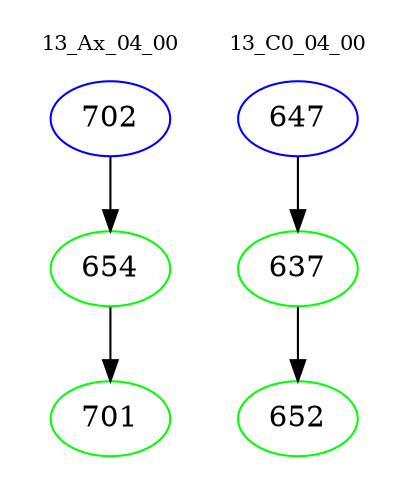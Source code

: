 digraph{
subgraph cluster_0 {
color = white
label = "13_Ax_04_00";
fontsize=10;
T0_702 [label="702", color="blue"]
T0_702 -> T0_654 [color="black"]
T0_654 [label="654", color="green"]
T0_654 -> T0_701 [color="black"]
T0_701 [label="701", color="green"]
}
subgraph cluster_1 {
color = white
label = "13_C0_04_00";
fontsize=10;
T1_647 [label="647", color="blue"]
T1_647 -> T1_637 [color="black"]
T1_637 [label="637", color="green"]
T1_637 -> T1_652 [color="black"]
T1_652 [label="652", color="green"]
}
}
